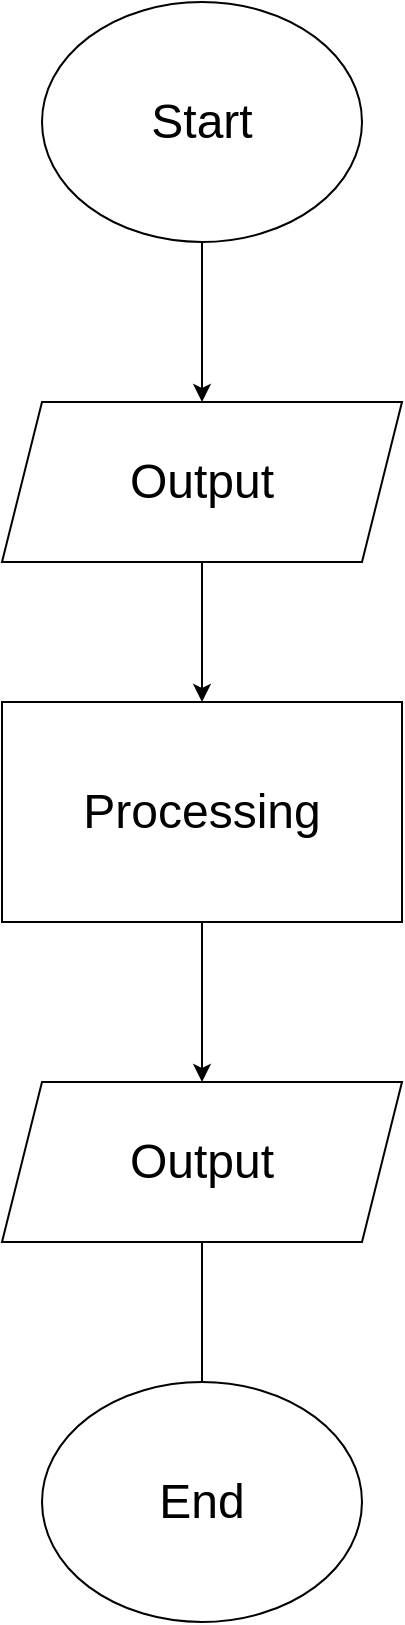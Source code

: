<mxfile>
    <diagram id="tA2UwtFysv3OI2qZunfi" name="Page-1">
        <mxGraphModel dx="1849" dy="1269" grid="1" gridSize="10" guides="1" tooltips="1" connect="1" arrows="1" fold="1" page="1" pageScale="1" pageWidth="850" pageHeight="1100" math="0" shadow="0">
            <root>
                <mxCell id="0"/>
                <mxCell id="1" parent="0"/>
                <mxCell id="11" style="edgeStyle=none;html=1;" edge="1" parent="1" source="2" target="10">
                    <mxGeometry relative="1" as="geometry"/>
                </mxCell>
                <mxCell id="2" value="&lt;font style=&quot;font-size: 24px;&quot;&gt;Start&lt;/font&gt;" style="ellipse;whiteSpace=wrap;html=1;" parent="1" vertex="1">
                    <mxGeometry x="340" y="80" width="160" height="120" as="geometry"/>
                </mxCell>
                <mxCell id="3" value="" style="endArrow=classic;html=1;fontSize=24;" parent="1" source="10" target="4" edge="1">
                    <mxGeometry width="50" height="50" relative="1" as="geometry">
                        <mxPoint x="420" y="390" as="sourcePoint"/>
                        <mxPoint x="420" y="470" as="targetPoint"/>
                    </mxGeometry>
                </mxCell>
                <mxCell id="6" style="edgeStyle=none;html=1;exitX=0.5;exitY=1;exitDx=0;exitDy=0;entryX=0.5;entryY=0;entryDx=0;entryDy=0;fontSize=24;" parent="1" source="4" target="5" edge="1">
                    <mxGeometry relative="1" as="geometry"/>
                </mxCell>
                <mxCell id="4" value="Processing" style="rounded=0;whiteSpace=wrap;html=1;fontSize=24;" parent="1" vertex="1">
                    <mxGeometry x="320" y="430" width="200" height="110" as="geometry"/>
                </mxCell>
                <mxCell id="7" style="edgeStyle=none;html=1;exitX=0.5;exitY=1;exitDx=0;exitDy=0;fontSize=24;" parent="1" source="5" edge="1">
                    <mxGeometry relative="1" as="geometry">
                        <mxPoint x="420" y="790" as="targetPoint"/>
                    </mxGeometry>
                </mxCell>
                <mxCell id="5" value="Output" style="shape=parallelogram;perimeter=parallelogramPerimeter;whiteSpace=wrap;html=1;fixedSize=1;fontSize=24;" parent="1" vertex="1">
                    <mxGeometry x="320" y="620" width="200" height="80" as="geometry"/>
                </mxCell>
                <mxCell id="8" value="&lt;font style=&quot;font-size: 24px;&quot;&gt;End&lt;/font&gt;" style="ellipse;whiteSpace=wrap;html=1;" parent="1" vertex="1">
                    <mxGeometry x="340" y="770" width="160" height="120" as="geometry"/>
                </mxCell>
                <mxCell id="10" value="Output" style="shape=parallelogram;perimeter=parallelogramPerimeter;whiteSpace=wrap;html=1;fixedSize=1;fontSize=24;" vertex="1" parent="1">
                    <mxGeometry x="320" y="280" width="200" height="80" as="geometry"/>
                </mxCell>
            </root>
        </mxGraphModel>
    </diagram>
</mxfile>